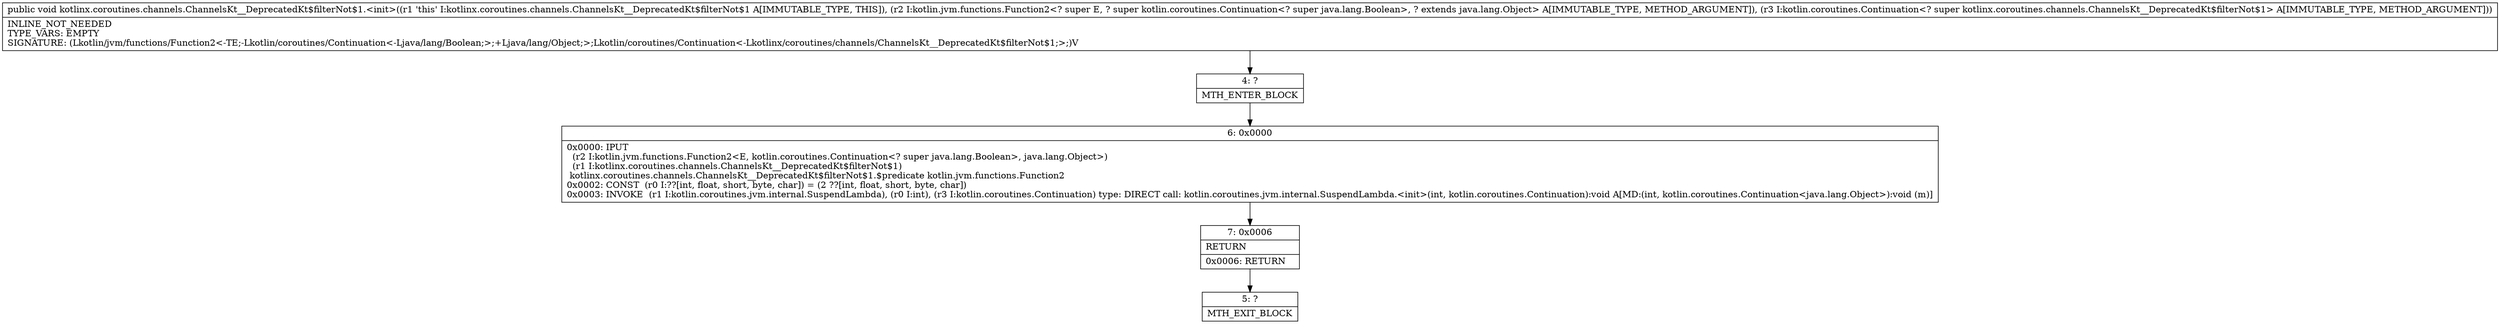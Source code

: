 digraph "CFG forkotlinx.coroutines.channels.ChannelsKt__DeprecatedKt$filterNot$1.\<init\>(Lkotlin\/jvm\/functions\/Function2;Lkotlin\/coroutines\/Continuation;)V" {
Node_4 [shape=record,label="{4\:\ ?|MTH_ENTER_BLOCK\l}"];
Node_6 [shape=record,label="{6\:\ 0x0000|0x0000: IPUT  \l  (r2 I:kotlin.jvm.functions.Function2\<E, kotlin.coroutines.Continuation\<? super java.lang.Boolean\>, java.lang.Object\>)\l  (r1 I:kotlinx.coroutines.channels.ChannelsKt__DeprecatedKt$filterNot$1)\l kotlinx.coroutines.channels.ChannelsKt__DeprecatedKt$filterNot$1.$predicate kotlin.jvm.functions.Function2 \l0x0002: CONST  (r0 I:??[int, float, short, byte, char]) = (2 ??[int, float, short, byte, char]) \l0x0003: INVOKE  (r1 I:kotlin.coroutines.jvm.internal.SuspendLambda), (r0 I:int), (r3 I:kotlin.coroutines.Continuation) type: DIRECT call: kotlin.coroutines.jvm.internal.SuspendLambda.\<init\>(int, kotlin.coroutines.Continuation):void A[MD:(int, kotlin.coroutines.Continuation\<java.lang.Object\>):void (m)]\l}"];
Node_7 [shape=record,label="{7\:\ 0x0006|RETURN\l|0x0006: RETURN   \l}"];
Node_5 [shape=record,label="{5\:\ ?|MTH_EXIT_BLOCK\l}"];
MethodNode[shape=record,label="{public void kotlinx.coroutines.channels.ChannelsKt__DeprecatedKt$filterNot$1.\<init\>((r1 'this' I:kotlinx.coroutines.channels.ChannelsKt__DeprecatedKt$filterNot$1 A[IMMUTABLE_TYPE, THIS]), (r2 I:kotlin.jvm.functions.Function2\<? super E, ? super kotlin.coroutines.Continuation\<? super java.lang.Boolean\>, ? extends java.lang.Object\> A[IMMUTABLE_TYPE, METHOD_ARGUMENT]), (r3 I:kotlin.coroutines.Continuation\<? super kotlinx.coroutines.channels.ChannelsKt__DeprecatedKt$filterNot$1\> A[IMMUTABLE_TYPE, METHOD_ARGUMENT]))  | INLINE_NOT_NEEDED\lTYPE_VARS: EMPTY\lSIGNATURE: (Lkotlin\/jvm\/functions\/Function2\<\-TE;\-Lkotlin\/coroutines\/Continuation\<\-Ljava\/lang\/Boolean;\>;+Ljava\/lang\/Object;\>;Lkotlin\/coroutines\/Continuation\<\-Lkotlinx\/coroutines\/channels\/ChannelsKt__DeprecatedKt$filterNot$1;\>;)V\l}"];
MethodNode -> Node_4;Node_4 -> Node_6;
Node_6 -> Node_7;
Node_7 -> Node_5;
}

